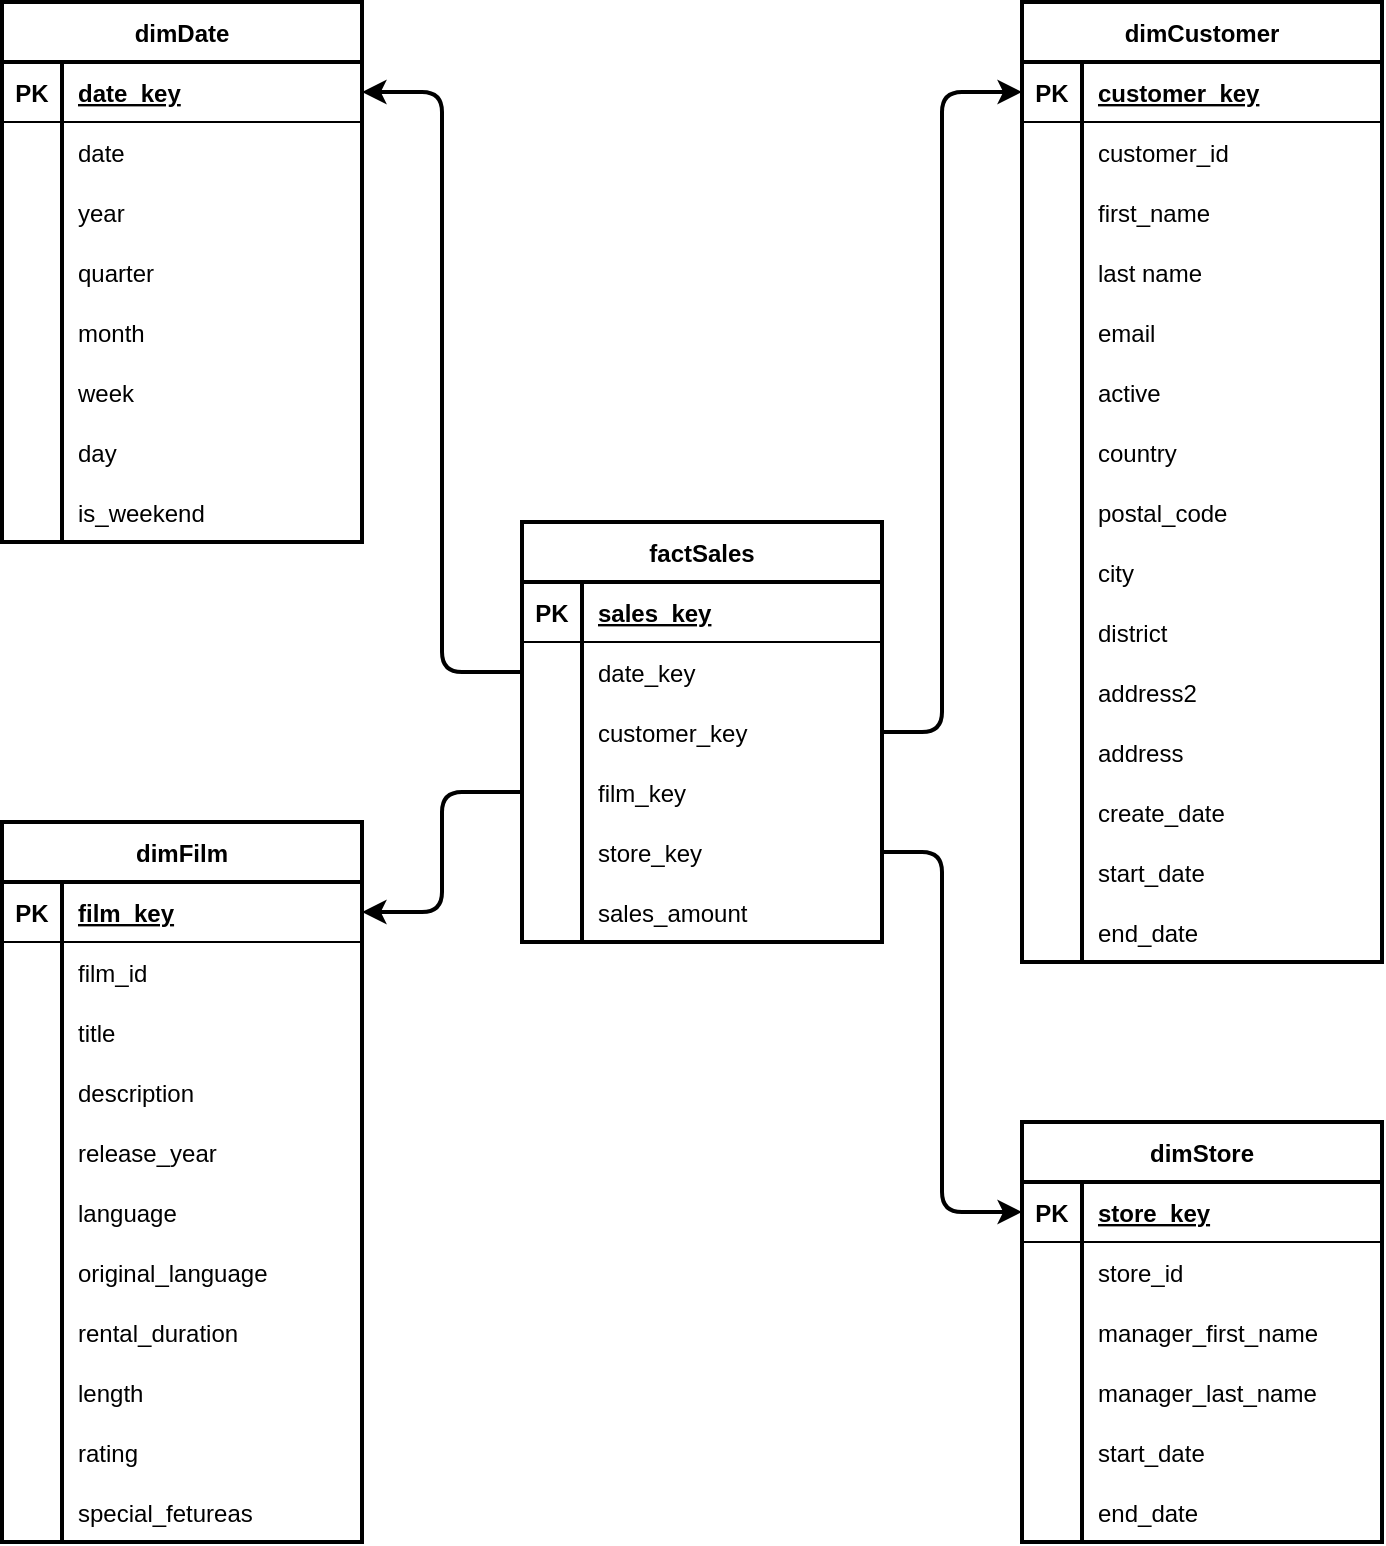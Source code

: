 <mxfile>
    <diagram id="0V1NrgF5l1To3zfd9vD9" name="Page-1">
        <mxGraphModel dx="742" dy="600" grid="1" gridSize="10" guides="1" tooltips="1" connect="1" arrows="1" fold="1" page="1" pageScale="1" pageWidth="827" pageHeight="1169" math="0" shadow="0">
            <root>
                <mxCell id="0"/>
                <mxCell id="1" parent="0"/>
                <mxCell id="PqU8qGO2BIMbhXpZBG1t-1" value="dimDate" style="shape=table;startSize=30;container=1;collapsible=1;childLayout=tableLayout;fixedRows=1;rowLines=0;fontStyle=1;align=center;resizeLast=1;strokeWidth=2;" parent="1" vertex="1">
                    <mxGeometry x="69" y="150" width="180" height="270" as="geometry"/>
                </mxCell>
                <mxCell id="PqU8qGO2BIMbhXpZBG1t-2" value="" style="shape=tableRow;horizontal=0;startSize=0;swimlaneHead=0;swimlaneBody=0;fillColor=none;collapsible=0;dropTarget=0;points=[[0,0.5],[1,0.5]];portConstraint=eastwest;top=0;left=0;right=0;bottom=1;" parent="PqU8qGO2BIMbhXpZBG1t-1" vertex="1">
                    <mxGeometry y="30" width="180" height="30" as="geometry"/>
                </mxCell>
                <mxCell id="PqU8qGO2BIMbhXpZBG1t-3" value="PK" style="shape=partialRectangle;connectable=0;fillColor=none;top=0;left=0;bottom=0;right=0;fontStyle=1;overflow=hidden;" parent="PqU8qGO2BIMbhXpZBG1t-2" vertex="1">
                    <mxGeometry width="30" height="30" as="geometry">
                        <mxRectangle width="30" height="30" as="alternateBounds"/>
                    </mxGeometry>
                </mxCell>
                <mxCell id="PqU8qGO2BIMbhXpZBG1t-4" value="date_key" style="shape=partialRectangle;connectable=0;fillColor=none;top=0;left=0;bottom=0;right=0;align=left;spacingLeft=6;fontStyle=5;overflow=hidden;" parent="PqU8qGO2BIMbhXpZBG1t-2" vertex="1">
                    <mxGeometry x="30" width="150" height="30" as="geometry">
                        <mxRectangle width="150" height="30" as="alternateBounds"/>
                    </mxGeometry>
                </mxCell>
                <mxCell id="PqU8qGO2BIMbhXpZBG1t-5" value="" style="shape=tableRow;horizontal=0;startSize=0;swimlaneHead=0;swimlaneBody=0;fillColor=none;collapsible=0;dropTarget=0;points=[[0,0.5],[1,0.5]];portConstraint=eastwest;top=0;left=0;right=0;bottom=0;" parent="PqU8qGO2BIMbhXpZBG1t-1" vertex="1">
                    <mxGeometry y="60" width="180" height="30" as="geometry"/>
                </mxCell>
                <mxCell id="PqU8qGO2BIMbhXpZBG1t-6" value="" style="shape=partialRectangle;connectable=0;fillColor=none;top=0;left=0;bottom=0;right=0;editable=1;overflow=hidden;" parent="PqU8qGO2BIMbhXpZBG1t-5" vertex="1">
                    <mxGeometry width="30" height="30" as="geometry">
                        <mxRectangle width="30" height="30" as="alternateBounds"/>
                    </mxGeometry>
                </mxCell>
                <mxCell id="PqU8qGO2BIMbhXpZBG1t-7" value="date" style="shape=partialRectangle;connectable=0;fillColor=none;top=0;left=0;bottom=0;right=0;align=left;spacingLeft=6;overflow=hidden;" parent="PqU8qGO2BIMbhXpZBG1t-5" vertex="1">
                    <mxGeometry x="30" width="150" height="30" as="geometry">
                        <mxRectangle width="150" height="30" as="alternateBounds"/>
                    </mxGeometry>
                </mxCell>
                <mxCell id="PqU8qGO2BIMbhXpZBG1t-8" value="" style="shape=tableRow;horizontal=0;startSize=0;swimlaneHead=0;swimlaneBody=0;fillColor=none;collapsible=0;dropTarget=0;points=[[0,0.5],[1,0.5]];portConstraint=eastwest;top=0;left=0;right=0;bottom=0;" parent="PqU8qGO2BIMbhXpZBG1t-1" vertex="1">
                    <mxGeometry y="90" width="180" height="30" as="geometry"/>
                </mxCell>
                <mxCell id="PqU8qGO2BIMbhXpZBG1t-9" value="" style="shape=partialRectangle;connectable=0;fillColor=none;top=0;left=0;bottom=0;right=0;editable=1;overflow=hidden;" parent="PqU8qGO2BIMbhXpZBG1t-8" vertex="1">
                    <mxGeometry width="30" height="30" as="geometry">
                        <mxRectangle width="30" height="30" as="alternateBounds"/>
                    </mxGeometry>
                </mxCell>
                <mxCell id="PqU8qGO2BIMbhXpZBG1t-10" value="year" style="shape=partialRectangle;connectable=0;fillColor=none;top=0;left=0;bottom=0;right=0;align=left;spacingLeft=6;overflow=hidden;" parent="PqU8qGO2BIMbhXpZBG1t-8" vertex="1">
                    <mxGeometry x="30" width="150" height="30" as="geometry">
                        <mxRectangle width="150" height="30" as="alternateBounds"/>
                    </mxGeometry>
                </mxCell>
                <mxCell id="PqU8qGO2BIMbhXpZBG1t-11" value="" style="shape=tableRow;horizontal=0;startSize=0;swimlaneHead=0;swimlaneBody=0;fillColor=none;collapsible=0;dropTarget=0;points=[[0,0.5],[1,0.5]];portConstraint=eastwest;top=0;left=0;right=0;bottom=0;" parent="PqU8qGO2BIMbhXpZBG1t-1" vertex="1">
                    <mxGeometry y="120" width="180" height="30" as="geometry"/>
                </mxCell>
                <mxCell id="PqU8qGO2BIMbhXpZBG1t-12" value="" style="shape=partialRectangle;connectable=0;fillColor=none;top=0;left=0;bottom=0;right=0;editable=1;overflow=hidden;" parent="PqU8qGO2BIMbhXpZBG1t-11" vertex="1">
                    <mxGeometry width="30" height="30" as="geometry">
                        <mxRectangle width="30" height="30" as="alternateBounds"/>
                    </mxGeometry>
                </mxCell>
                <mxCell id="PqU8qGO2BIMbhXpZBG1t-13" value="quarter" style="shape=partialRectangle;connectable=0;fillColor=none;top=0;left=0;bottom=0;right=0;align=left;spacingLeft=6;overflow=hidden;" parent="PqU8qGO2BIMbhXpZBG1t-11" vertex="1">
                    <mxGeometry x="30" width="150" height="30" as="geometry">
                        <mxRectangle width="150" height="30" as="alternateBounds"/>
                    </mxGeometry>
                </mxCell>
                <mxCell id="PqU8qGO2BIMbhXpZBG1t-80" value="" style="shape=tableRow;horizontal=0;startSize=0;swimlaneHead=0;swimlaneBody=0;fillColor=none;collapsible=0;dropTarget=0;points=[[0,0.5],[1,0.5]];portConstraint=eastwest;top=0;left=0;right=0;bottom=0;fillStyle=auto;" parent="PqU8qGO2BIMbhXpZBG1t-1" vertex="1">
                    <mxGeometry y="150" width="180" height="30" as="geometry"/>
                </mxCell>
                <mxCell id="PqU8qGO2BIMbhXpZBG1t-81" value="" style="shape=partialRectangle;connectable=0;fillColor=none;top=0;left=0;bottom=0;right=0;editable=1;overflow=hidden;fillStyle=auto;" parent="PqU8qGO2BIMbhXpZBG1t-80" vertex="1">
                    <mxGeometry width="30" height="30" as="geometry">
                        <mxRectangle width="30" height="30" as="alternateBounds"/>
                    </mxGeometry>
                </mxCell>
                <mxCell id="PqU8qGO2BIMbhXpZBG1t-82" value="month" style="shape=partialRectangle;connectable=0;fillColor=none;top=0;left=0;bottom=0;right=0;align=left;spacingLeft=6;overflow=hidden;fillStyle=auto;" parent="PqU8qGO2BIMbhXpZBG1t-80" vertex="1">
                    <mxGeometry x="30" width="150" height="30" as="geometry">
                        <mxRectangle width="150" height="30" as="alternateBounds"/>
                    </mxGeometry>
                </mxCell>
                <mxCell id="PqU8qGO2BIMbhXpZBG1t-83" value="" style="shape=tableRow;horizontal=0;startSize=0;swimlaneHead=0;swimlaneBody=0;fillColor=none;collapsible=0;dropTarget=0;points=[[0,0.5],[1,0.5]];portConstraint=eastwest;top=0;left=0;right=0;bottom=0;fillStyle=auto;" parent="PqU8qGO2BIMbhXpZBG1t-1" vertex="1">
                    <mxGeometry y="180" width="180" height="30" as="geometry"/>
                </mxCell>
                <mxCell id="PqU8qGO2BIMbhXpZBG1t-84" value="" style="shape=partialRectangle;connectable=0;fillColor=none;top=0;left=0;bottom=0;right=0;editable=1;overflow=hidden;fillStyle=auto;" parent="PqU8qGO2BIMbhXpZBG1t-83" vertex="1">
                    <mxGeometry width="30" height="30" as="geometry">
                        <mxRectangle width="30" height="30" as="alternateBounds"/>
                    </mxGeometry>
                </mxCell>
                <mxCell id="PqU8qGO2BIMbhXpZBG1t-85" value="week" style="shape=partialRectangle;connectable=0;fillColor=none;top=0;left=0;bottom=0;right=0;align=left;spacingLeft=6;overflow=hidden;fillStyle=auto;" parent="PqU8qGO2BIMbhXpZBG1t-83" vertex="1">
                    <mxGeometry x="30" width="150" height="30" as="geometry">
                        <mxRectangle width="150" height="30" as="alternateBounds"/>
                    </mxGeometry>
                </mxCell>
                <mxCell id="PqU8qGO2BIMbhXpZBG1t-86" value="" style="shape=tableRow;horizontal=0;startSize=0;swimlaneHead=0;swimlaneBody=0;fillColor=none;collapsible=0;dropTarget=0;points=[[0,0.5],[1,0.5]];portConstraint=eastwest;top=0;left=0;right=0;bottom=0;fillStyle=auto;" parent="PqU8qGO2BIMbhXpZBG1t-1" vertex="1">
                    <mxGeometry y="210" width="180" height="30" as="geometry"/>
                </mxCell>
                <mxCell id="PqU8qGO2BIMbhXpZBG1t-87" value="" style="shape=partialRectangle;connectable=0;fillColor=none;top=0;left=0;bottom=0;right=0;editable=1;overflow=hidden;fillStyle=auto;" parent="PqU8qGO2BIMbhXpZBG1t-86" vertex="1">
                    <mxGeometry width="30" height="30" as="geometry">
                        <mxRectangle width="30" height="30" as="alternateBounds"/>
                    </mxGeometry>
                </mxCell>
                <mxCell id="PqU8qGO2BIMbhXpZBG1t-88" value="day" style="shape=partialRectangle;connectable=0;fillColor=none;top=0;left=0;bottom=0;right=0;align=left;spacingLeft=6;overflow=hidden;fillStyle=auto;" parent="PqU8qGO2BIMbhXpZBG1t-86" vertex="1">
                    <mxGeometry x="30" width="150" height="30" as="geometry">
                        <mxRectangle width="150" height="30" as="alternateBounds"/>
                    </mxGeometry>
                </mxCell>
                <mxCell id="PqU8qGO2BIMbhXpZBG1t-77" value="" style="shape=tableRow;horizontal=0;startSize=0;swimlaneHead=0;swimlaneBody=0;fillColor=none;collapsible=0;dropTarget=0;points=[[0,0.5],[1,0.5]];portConstraint=eastwest;top=0;left=0;right=0;bottom=0;fillStyle=auto;" parent="PqU8qGO2BIMbhXpZBG1t-1" vertex="1">
                    <mxGeometry y="240" width="180" height="30" as="geometry"/>
                </mxCell>
                <mxCell id="PqU8qGO2BIMbhXpZBG1t-78" value="" style="shape=partialRectangle;connectable=0;fillColor=none;top=0;left=0;bottom=0;right=0;editable=1;overflow=hidden;fillStyle=auto;" parent="PqU8qGO2BIMbhXpZBG1t-77" vertex="1">
                    <mxGeometry width="30" height="30" as="geometry">
                        <mxRectangle width="30" height="30" as="alternateBounds"/>
                    </mxGeometry>
                </mxCell>
                <mxCell id="PqU8qGO2BIMbhXpZBG1t-79" value="is_weekend" style="shape=partialRectangle;connectable=0;fillColor=none;top=0;left=0;bottom=0;right=0;align=left;spacingLeft=6;overflow=hidden;fillStyle=auto;" parent="PqU8qGO2BIMbhXpZBG1t-77" vertex="1">
                    <mxGeometry x="30" width="150" height="30" as="geometry">
                        <mxRectangle width="150" height="30" as="alternateBounds"/>
                    </mxGeometry>
                </mxCell>
                <mxCell id="PqU8qGO2BIMbhXpZBG1t-14" value="dimCustomer" style="shape=table;startSize=30;container=1;collapsible=1;childLayout=tableLayout;fixedRows=1;rowLines=0;fontStyle=1;align=center;resizeLast=1;strokeWidth=2;" parent="1" vertex="1">
                    <mxGeometry x="579" y="150" width="180" height="480" as="geometry"/>
                </mxCell>
                <mxCell id="PqU8qGO2BIMbhXpZBG1t-15" value="" style="shape=tableRow;horizontal=0;startSize=0;swimlaneHead=0;swimlaneBody=0;fillColor=none;collapsible=0;dropTarget=0;points=[[0,0.5],[1,0.5]];portConstraint=eastwest;top=0;left=0;right=0;bottom=1;" parent="PqU8qGO2BIMbhXpZBG1t-14" vertex="1">
                    <mxGeometry y="30" width="180" height="30" as="geometry"/>
                </mxCell>
                <mxCell id="PqU8qGO2BIMbhXpZBG1t-16" value="PK" style="shape=partialRectangle;connectable=0;fillColor=none;top=0;left=0;bottom=0;right=0;fontStyle=1;overflow=hidden;" parent="PqU8qGO2BIMbhXpZBG1t-15" vertex="1">
                    <mxGeometry width="30" height="30" as="geometry">
                        <mxRectangle width="30" height="30" as="alternateBounds"/>
                    </mxGeometry>
                </mxCell>
                <mxCell id="PqU8qGO2BIMbhXpZBG1t-17" value="customer_key" style="shape=partialRectangle;connectable=0;fillColor=none;top=0;left=0;bottom=0;right=0;align=left;spacingLeft=6;fontStyle=5;overflow=hidden;" parent="PqU8qGO2BIMbhXpZBG1t-15" vertex="1">
                    <mxGeometry x="30" width="150" height="30" as="geometry">
                        <mxRectangle width="150" height="30" as="alternateBounds"/>
                    </mxGeometry>
                </mxCell>
                <mxCell id="PqU8qGO2BIMbhXpZBG1t-18" value="" style="shape=tableRow;horizontal=0;startSize=0;swimlaneHead=0;swimlaneBody=0;fillColor=none;collapsible=0;dropTarget=0;points=[[0,0.5],[1,0.5]];portConstraint=eastwest;top=0;left=0;right=0;bottom=0;" parent="PqU8qGO2BIMbhXpZBG1t-14" vertex="1">
                    <mxGeometry y="60" width="180" height="30" as="geometry"/>
                </mxCell>
                <mxCell id="PqU8qGO2BIMbhXpZBG1t-19" value="" style="shape=partialRectangle;connectable=0;fillColor=none;top=0;left=0;bottom=0;right=0;editable=1;overflow=hidden;" parent="PqU8qGO2BIMbhXpZBG1t-18" vertex="1">
                    <mxGeometry width="30" height="30" as="geometry">
                        <mxRectangle width="30" height="30" as="alternateBounds"/>
                    </mxGeometry>
                </mxCell>
                <mxCell id="PqU8qGO2BIMbhXpZBG1t-20" value="customer_id" style="shape=partialRectangle;connectable=0;fillColor=none;top=0;left=0;bottom=0;right=0;align=left;spacingLeft=6;overflow=hidden;" parent="PqU8qGO2BIMbhXpZBG1t-18" vertex="1">
                    <mxGeometry x="30" width="150" height="30" as="geometry">
                        <mxRectangle width="150" height="30" as="alternateBounds"/>
                    </mxGeometry>
                </mxCell>
                <mxCell id="PqU8qGO2BIMbhXpZBG1t-21" value="" style="shape=tableRow;horizontal=0;startSize=0;swimlaneHead=0;swimlaneBody=0;fillColor=none;collapsible=0;dropTarget=0;points=[[0,0.5],[1,0.5]];portConstraint=eastwest;top=0;left=0;right=0;bottom=0;" parent="PqU8qGO2BIMbhXpZBG1t-14" vertex="1">
                    <mxGeometry y="90" width="180" height="30" as="geometry"/>
                </mxCell>
                <mxCell id="PqU8qGO2BIMbhXpZBG1t-22" value="" style="shape=partialRectangle;connectable=0;fillColor=none;top=0;left=0;bottom=0;right=0;editable=1;overflow=hidden;" parent="PqU8qGO2BIMbhXpZBG1t-21" vertex="1">
                    <mxGeometry width="30" height="30" as="geometry">
                        <mxRectangle width="30" height="30" as="alternateBounds"/>
                    </mxGeometry>
                </mxCell>
                <mxCell id="PqU8qGO2BIMbhXpZBG1t-23" value="first_name" style="shape=partialRectangle;connectable=0;fillColor=none;top=0;left=0;bottom=0;right=0;align=left;spacingLeft=6;overflow=hidden;" parent="PqU8qGO2BIMbhXpZBG1t-21" vertex="1">
                    <mxGeometry x="30" width="150" height="30" as="geometry">
                        <mxRectangle width="150" height="30" as="alternateBounds"/>
                    </mxGeometry>
                </mxCell>
                <mxCell id="PqU8qGO2BIMbhXpZBG1t-24" value="" style="shape=tableRow;horizontal=0;startSize=0;swimlaneHead=0;swimlaneBody=0;fillColor=none;collapsible=0;dropTarget=0;points=[[0,0.5],[1,0.5]];portConstraint=eastwest;top=0;left=0;right=0;bottom=0;" parent="PqU8qGO2BIMbhXpZBG1t-14" vertex="1">
                    <mxGeometry y="120" width="180" height="30" as="geometry"/>
                </mxCell>
                <mxCell id="PqU8qGO2BIMbhXpZBG1t-25" value="" style="shape=partialRectangle;connectable=0;fillColor=none;top=0;left=0;bottom=0;right=0;editable=1;overflow=hidden;" parent="PqU8qGO2BIMbhXpZBG1t-24" vertex="1">
                    <mxGeometry width="30" height="30" as="geometry">
                        <mxRectangle width="30" height="30" as="alternateBounds"/>
                    </mxGeometry>
                </mxCell>
                <mxCell id="PqU8qGO2BIMbhXpZBG1t-26" value="last name" style="shape=partialRectangle;connectable=0;fillColor=none;top=0;left=0;bottom=0;right=0;align=left;spacingLeft=6;overflow=hidden;" parent="PqU8qGO2BIMbhXpZBG1t-24" vertex="1">
                    <mxGeometry x="30" width="150" height="30" as="geometry">
                        <mxRectangle width="150" height="30" as="alternateBounds"/>
                    </mxGeometry>
                </mxCell>
                <mxCell id="PqU8qGO2BIMbhXpZBG1t-145" value="" style="shape=tableRow;horizontal=0;startSize=0;swimlaneHead=0;swimlaneBody=0;fillColor=none;collapsible=0;dropTarget=0;points=[[0,0.5],[1,0.5]];portConstraint=eastwest;top=0;left=0;right=0;bottom=0;fillStyle=auto;" parent="PqU8qGO2BIMbhXpZBG1t-14" vertex="1">
                    <mxGeometry y="150" width="180" height="30" as="geometry"/>
                </mxCell>
                <mxCell id="PqU8qGO2BIMbhXpZBG1t-146" value="" style="shape=partialRectangle;connectable=0;fillColor=none;top=0;left=0;bottom=0;right=0;editable=1;overflow=hidden;fillStyle=auto;" parent="PqU8qGO2BIMbhXpZBG1t-145" vertex="1">
                    <mxGeometry width="30" height="30" as="geometry">
                        <mxRectangle width="30" height="30" as="alternateBounds"/>
                    </mxGeometry>
                </mxCell>
                <mxCell id="PqU8qGO2BIMbhXpZBG1t-147" value="email" style="shape=partialRectangle;connectable=0;fillColor=none;top=0;left=0;bottom=0;right=0;align=left;spacingLeft=6;overflow=hidden;fillStyle=auto;" parent="PqU8qGO2BIMbhXpZBG1t-145" vertex="1">
                    <mxGeometry x="30" width="150" height="30" as="geometry">
                        <mxRectangle width="150" height="30" as="alternateBounds"/>
                    </mxGeometry>
                </mxCell>
                <mxCell id="PqU8qGO2BIMbhXpZBG1t-172" value="" style="shape=tableRow;horizontal=0;startSize=0;swimlaneHead=0;swimlaneBody=0;fillColor=none;collapsible=0;dropTarget=0;points=[[0,0.5],[1,0.5]];portConstraint=eastwest;top=0;left=0;right=0;bottom=0;fillStyle=auto;strokeWidth=2;" parent="PqU8qGO2BIMbhXpZBG1t-14" vertex="1">
                    <mxGeometry y="180" width="180" height="30" as="geometry"/>
                </mxCell>
                <mxCell id="PqU8qGO2BIMbhXpZBG1t-173" value="" style="shape=partialRectangle;connectable=0;fillColor=none;top=0;left=0;bottom=0;right=0;editable=1;overflow=hidden;fillStyle=auto;strokeWidth=2;" parent="PqU8qGO2BIMbhXpZBG1t-172" vertex="1">
                    <mxGeometry width="30" height="30" as="geometry">
                        <mxRectangle width="30" height="30" as="alternateBounds"/>
                    </mxGeometry>
                </mxCell>
                <mxCell id="PqU8qGO2BIMbhXpZBG1t-174" value="active" style="shape=partialRectangle;connectable=0;fillColor=none;top=0;left=0;bottom=0;right=0;align=left;spacingLeft=6;overflow=hidden;fillStyle=auto;strokeWidth=2;" parent="PqU8qGO2BIMbhXpZBG1t-172" vertex="1">
                    <mxGeometry x="30" width="150" height="30" as="geometry">
                        <mxRectangle width="150" height="30" as="alternateBounds"/>
                    </mxGeometry>
                </mxCell>
                <mxCell id="PqU8qGO2BIMbhXpZBG1t-127" value="" style="shape=tableRow;horizontal=0;startSize=0;swimlaneHead=0;swimlaneBody=0;fillColor=none;collapsible=0;dropTarget=0;points=[[0,0.5],[1,0.5]];portConstraint=eastwest;top=0;left=0;right=0;bottom=0;fillStyle=auto;" parent="PqU8qGO2BIMbhXpZBG1t-14" vertex="1">
                    <mxGeometry y="210" width="180" height="30" as="geometry"/>
                </mxCell>
                <mxCell id="PqU8qGO2BIMbhXpZBG1t-128" value="" style="shape=partialRectangle;connectable=0;fillColor=none;top=0;left=0;bottom=0;right=0;editable=1;overflow=hidden;fillStyle=auto;" parent="PqU8qGO2BIMbhXpZBG1t-127" vertex="1">
                    <mxGeometry width="30" height="30" as="geometry">
                        <mxRectangle width="30" height="30" as="alternateBounds"/>
                    </mxGeometry>
                </mxCell>
                <mxCell id="PqU8qGO2BIMbhXpZBG1t-129" value="country" style="shape=partialRectangle;connectable=0;fillColor=none;top=0;left=0;bottom=0;right=0;align=left;spacingLeft=6;overflow=hidden;fillStyle=auto;" parent="PqU8qGO2BIMbhXpZBG1t-127" vertex="1">
                    <mxGeometry x="30" width="150" height="30" as="geometry">
                        <mxRectangle width="150" height="30" as="alternateBounds"/>
                    </mxGeometry>
                </mxCell>
                <mxCell id="PqU8qGO2BIMbhXpZBG1t-124" value="" style="shape=tableRow;horizontal=0;startSize=0;swimlaneHead=0;swimlaneBody=0;fillColor=none;collapsible=0;dropTarget=0;points=[[0,0.5],[1,0.5]];portConstraint=eastwest;top=0;left=0;right=0;bottom=0;fillStyle=auto;" parent="PqU8qGO2BIMbhXpZBG1t-14" vertex="1">
                    <mxGeometry y="240" width="180" height="30" as="geometry"/>
                </mxCell>
                <mxCell id="PqU8qGO2BIMbhXpZBG1t-125" value="" style="shape=partialRectangle;connectable=0;fillColor=none;top=0;left=0;bottom=0;right=0;editable=1;overflow=hidden;fillStyle=auto;" parent="PqU8qGO2BIMbhXpZBG1t-124" vertex="1">
                    <mxGeometry width="30" height="30" as="geometry">
                        <mxRectangle width="30" height="30" as="alternateBounds"/>
                    </mxGeometry>
                </mxCell>
                <mxCell id="PqU8qGO2BIMbhXpZBG1t-126" value="postal_code" style="shape=partialRectangle;connectable=0;fillColor=none;top=0;left=0;bottom=0;right=0;align=left;spacingLeft=6;overflow=hidden;fillStyle=auto;" parent="PqU8qGO2BIMbhXpZBG1t-124" vertex="1">
                    <mxGeometry x="30" width="150" height="30" as="geometry">
                        <mxRectangle width="150" height="30" as="alternateBounds"/>
                    </mxGeometry>
                </mxCell>
                <mxCell id="PqU8qGO2BIMbhXpZBG1t-118" value="" style="shape=tableRow;horizontal=0;startSize=0;swimlaneHead=0;swimlaneBody=0;fillColor=none;collapsible=0;dropTarget=0;points=[[0,0.5],[1,0.5]];portConstraint=eastwest;top=0;left=0;right=0;bottom=0;fillStyle=auto;" parent="PqU8qGO2BIMbhXpZBG1t-14" vertex="1">
                    <mxGeometry y="270" width="180" height="30" as="geometry"/>
                </mxCell>
                <mxCell id="PqU8qGO2BIMbhXpZBG1t-119" value="" style="shape=partialRectangle;connectable=0;fillColor=none;top=0;left=0;bottom=0;right=0;editable=1;overflow=hidden;fillStyle=auto;" parent="PqU8qGO2BIMbhXpZBG1t-118" vertex="1">
                    <mxGeometry width="30" height="30" as="geometry">
                        <mxRectangle width="30" height="30" as="alternateBounds"/>
                    </mxGeometry>
                </mxCell>
                <mxCell id="PqU8qGO2BIMbhXpZBG1t-120" value="city" style="shape=partialRectangle;connectable=0;fillColor=none;top=0;left=0;bottom=0;right=0;align=left;spacingLeft=6;overflow=hidden;fillStyle=auto;" parent="PqU8qGO2BIMbhXpZBG1t-118" vertex="1">
                    <mxGeometry x="30" width="150" height="30" as="geometry">
                        <mxRectangle width="150" height="30" as="alternateBounds"/>
                    </mxGeometry>
                </mxCell>
                <mxCell id="PqU8qGO2BIMbhXpZBG1t-115" value="" style="shape=tableRow;horizontal=0;startSize=0;swimlaneHead=0;swimlaneBody=0;fillColor=none;collapsible=0;dropTarget=0;points=[[0,0.5],[1,0.5]];portConstraint=eastwest;top=0;left=0;right=0;bottom=0;fillStyle=auto;" parent="PqU8qGO2BIMbhXpZBG1t-14" vertex="1">
                    <mxGeometry y="300" width="180" height="30" as="geometry"/>
                </mxCell>
                <mxCell id="PqU8qGO2BIMbhXpZBG1t-116" value="" style="shape=partialRectangle;connectable=0;fillColor=none;top=0;left=0;bottom=0;right=0;editable=1;overflow=hidden;fillStyle=auto;" parent="PqU8qGO2BIMbhXpZBG1t-115" vertex="1">
                    <mxGeometry width="30" height="30" as="geometry">
                        <mxRectangle width="30" height="30" as="alternateBounds"/>
                    </mxGeometry>
                </mxCell>
                <mxCell id="PqU8qGO2BIMbhXpZBG1t-117" value="district" style="shape=partialRectangle;connectable=0;fillColor=none;top=0;left=0;bottom=0;right=0;align=left;spacingLeft=6;overflow=hidden;fillStyle=auto;" parent="PqU8qGO2BIMbhXpZBG1t-115" vertex="1">
                    <mxGeometry x="30" width="150" height="30" as="geometry">
                        <mxRectangle width="150" height="30" as="alternateBounds"/>
                    </mxGeometry>
                </mxCell>
                <mxCell id="PqU8qGO2BIMbhXpZBG1t-50" value="" style="shape=tableRow;horizontal=0;startSize=0;swimlaneHead=0;swimlaneBody=0;fillColor=none;collapsible=0;dropTarget=0;points=[[0,0.5],[1,0.5]];portConstraint=eastwest;top=0;left=0;right=0;bottom=0;" parent="PqU8qGO2BIMbhXpZBG1t-14" vertex="1">
                    <mxGeometry y="330" width="180" height="30" as="geometry"/>
                </mxCell>
                <mxCell id="PqU8qGO2BIMbhXpZBG1t-51" value="" style="shape=partialRectangle;connectable=0;fillColor=none;top=0;left=0;bottom=0;right=0;editable=1;overflow=hidden;" parent="PqU8qGO2BIMbhXpZBG1t-50" vertex="1">
                    <mxGeometry width="30" height="30" as="geometry">
                        <mxRectangle width="30" height="30" as="alternateBounds"/>
                    </mxGeometry>
                </mxCell>
                <mxCell id="PqU8qGO2BIMbhXpZBG1t-52" value="address2" style="shape=partialRectangle;connectable=0;fillColor=none;top=0;left=0;bottom=0;right=0;align=left;spacingLeft=6;overflow=hidden;" parent="PqU8qGO2BIMbhXpZBG1t-50" vertex="1">
                    <mxGeometry x="30" width="150" height="30" as="geometry">
                        <mxRectangle width="150" height="30" as="alternateBounds"/>
                    </mxGeometry>
                </mxCell>
                <mxCell id="PqU8qGO2BIMbhXpZBG1t-47" value="" style="shape=tableRow;horizontal=0;startSize=0;swimlaneHead=0;swimlaneBody=0;fillColor=none;collapsible=0;dropTarget=0;points=[[0,0.5],[1,0.5]];portConstraint=eastwest;top=0;left=0;right=0;bottom=0;" parent="PqU8qGO2BIMbhXpZBG1t-14" vertex="1">
                    <mxGeometry y="360" width="180" height="30" as="geometry"/>
                </mxCell>
                <mxCell id="PqU8qGO2BIMbhXpZBG1t-48" value="" style="shape=partialRectangle;connectable=0;fillColor=none;top=0;left=0;bottom=0;right=0;editable=1;overflow=hidden;" parent="PqU8qGO2BIMbhXpZBG1t-47" vertex="1">
                    <mxGeometry width="30" height="30" as="geometry">
                        <mxRectangle width="30" height="30" as="alternateBounds"/>
                    </mxGeometry>
                </mxCell>
                <mxCell id="PqU8qGO2BIMbhXpZBG1t-49" value="address" style="shape=partialRectangle;connectable=0;fillColor=none;top=0;left=0;bottom=0;right=0;align=left;spacingLeft=6;overflow=hidden;" parent="PqU8qGO2BIMbhXpZBG1t-47" vertex="1">
                    <mxGeometry x="30" width="150" height="30" as="geometry">
                        <mxRectangle width="150" height="30" as="alternateBounds"/>
                    </mxGeometry>
                </mxCell>
                <mxCell id="PqU8qGO2BIMbhXpZBG1t-154" value="" style="shape=tableRow;horizontal=0;startSize=0;swimlaneHead=0;swimlaneBody=0;fillColor=none;collapsible=0;dropTarget=0;points=[[0,0.5],[1,0.5]];portConstraint=eastwest;top=0;left=0;right=0;bottom=0;fillStyle=auto;" parent="PqU8qGO2BIMbhXpZBG1t-14" vertex="1">
                    <mxGeometry y="390" width="180" height="30" as="geometry"/>
                </mxCell>
                <mxCell id="PqU8qGO2BIMbhXpZBG1t-155" value="" style="shape=partialRectangle;connectable=0;fillColor=none;top=0;left=0;bottom=0;right=0;editable=1;overflow=hidden;fillStyle=auto;" parent="PqU8qGO2BIMbhXpZBG1t-154" vertex="1">
                    <mxGeometry width="30" height="30" as="geometry">
                        <mxRectangle width="30" height="30" as="alternateBounds"/>
                    </mxGeometry>
                </mxCell>
                <mxCell id="PqU8qGO2BIMbhXpZBG1t-156" value="create_date" style="shape=partialRectangle;connectable=0;fillColor=none;top=0;left=0;bottom=0;right=0;align=left;spacingLeft=6;overflow=hidden;fillStyle=auto;" parent="PqU8qGO2BIMbhXpZBG1t-154" vertex="1">
                    <mxGeometry x="30" width="150" height="30" as="geometry">
                        <mxRectangle width="150" height="30" as="alternateBounds"/>
                    </mxGeometry>
                </mxCell>
                <mxCell id="PqU8qGO2BIMbhXpZBG1t-157" value="" style="shape=tableRow;horizontal=0;startSize=0;swimlaneHead=0;swimlaneBody=0;fillColor=none;collapsible=0;dropTarget=0;points=[[0,0.5],[1,0.5]];portConstraint=eastwest;top=0;left=0;right=0;bottom=0;fillStyle=auto;" parent="PqU8qGO2BIMbhXpZBG1t-14" vertex="1">
                    <mxGeometry y="420" width="180" height="30" as="geometry"/>
                </mxCell>
                <mxCell id="PqU8qGO2BIMbhXpZBG1t-158" value="" style="shape=partialRectangle;connectable=0;fillColor=none;top=0;left=0;bottom=0;right=0;editable=1;overflow=hidden;fillStyle=auto;" parent="PqU8qGO2BIMbhXpZBG1t-157" vertex="1">
                    <mxGeometry width="30" height="30" as="geometry">
                        <mxRectangle width="30" height="30" as="alternateBounds"/>
                    </mxGeometry>
                </mxCell>
                <mxCell id="PqU8qGO2BIMbhXpZBG1t-159" value="start_date" style="shape=partialRectangle;connectable=0;fillColor=none;top=0;left=0;bottom=0;right=0;align=left;spacingLeft=6;overflow=hidden;fillStyle=auto;" parent="PqU8qGO2BIMbhXpZBG1t-157" vertex="1">
                    <mxGeometry x="30" width="150" height="30" as="geometry">
                        <mxRectangle width="150" height="30" as="alternateBounds"/>
                    </mxGeometry>
                </mxCell>
                <mxCell id="PqU8qGO2BIMbhXpZBG1t-163" value="" style="shape=tableRow;horizontal=0;startSize=0;swimlaneHead=0;swimlaneBody=0;fillColor=none;collapsible=0;dropTarget=0;points=[[0,0.5],[1,0.5]];portConstraint=eastwest;top=0;left=0;right=0;bottom=0;fillStyle=auto;" parent="PqU8qGO2BIMbhXpZBG1t-14" vertex="1">
                    <mxGeometry y="450" width="180" height="30" as="geometry"/>
                </mxCell>
                <mxCell id="PqU8qGO2BIMbhXpZBG1t-164" value="" style="shape=partialRectangle;connectable=0;fillColor=none;top=0;left=0;bottom=0;right=0;editable=1;overflow=hidden;fillStyle=auto;" parent="PqU8qGO2BIMbhXpZBG1t-163" vertex="1">
                    <mxGeometry width="30" height="30" as="geometry">
                        <mxRectangle width="30" height="30" as="alternateBounds"/>
                    </mxGeometry>
                </mxCell>
                <mxCell id="PqU8qGO2BIMbhXpZBG1t-165" value="end_date" style="shape=partialRectangle;connectable=0;fillColor=none;top=0;left=0;bottom=0;right=0;align=left;spacingLeft=6;overflow=hidden;fillStyle=auto;" parent="PqU8qGO2BIMbhXpZBG1t-163" vertex="1">
                    <mxGeometry x="30" width="150" height="30" as="geometry">
                        <mxRectangle width="150" height="30" as="alternateBounds"/>
                    </mxGeometry>
                </mxCell>
                <mxCell id="PqU8qGO2BIMbhXpZBG1t-27" value="dimFilm" style="shape=table;startSize=30;container=1;collapsible=1;childLayout=tableLayout;fixedRows=1;rowLines=0;fontStyle=1;align=center;resizeLast=1;strokeWidth=2;" parent="1" vertex="1">
                    <mxGeometry x="69" y="560" width="180" height="360" as="geometry"/>
                </mxCell>
                <mxCell id="PqU8qGO2BIMbhXpZBG1t-28" value="" style="shape=tableRow;horizontal=0;startSize=0;swimlaneHead=0;swimlaneBody=0;fillColor=none;collapsible=0;dropTarget=0;points=[[0,0.5],[1,0.5]];portConstraint=eastwest;top=0;left=0;right=0;bottom=1;" parent="PqU8qGO2BIMbhXpZBG1t-27" vertex="1">
                    <mxGeometry y="30" width="180" height="30" as="geometry"/>
                </mxCell>
                <mxCell id="PqU8qGO2BIMbhXpZBG1t-29" value="PK" style="shape=partialRectangle;connectable=0;fillColor=none;top=0;left=0;bottom=0;right=0;fontStyle=1;overflow=hidden;" parent="PqU8qGO2BIMbhXpZBG1t-28" vertex="1">
                    <mxGeometry width="30" height="30" as="geometry">
                        <mxRectangle width="30" height="30" as="alternateBounds"/>
                    </mxGeometry>
                </mxCell>
                <mxCell id="PqU8qGO2BIMbhXpZBG1t-30" value="film_key" style="shape=partialRectangle;connectable=0;fillColor=none;top=0;left=0;bottom=0;right=0;align=left;spacingLeft=6;fontStyle=5;overflow=hidden;" parent="PqU8qGO2BIMbhXpZBG1t-28" vertex="1">
                    <mxGeometry x="30" width="150" height="30" as="geometry">
                        <mxRectangle width="150" height="30" as="alternateBounds"/>
                    </mxGeometry>
                </mxCell>
                <mxCell id="PqU8qGO2BIMbhXpZBG1t-31" value="" style="shape=tableRow;horizontal=0;startSize=0;swimlaneHead=0;swimlaneBody=0;fillColor=none;collapsible=0;dropTarget=0;points=[[0,0.5],[1,0.5]];portConstraint=eastwest;top=0;left=0;right=0;bottom=0;" parent="PqU8qGO2BIMbhXpZBG1t-27" vertex="1">
                    <mxGeometry y="60" width="180" height="30" as="geometry"/>
                </mxCell>
                <mxCell id="PqU8qGO2BIMbhXpZBG1t-32" value="" style="shape=partialRectangle;connectable=0;fillColor=none;top=0;left=0;bottom=0;right=0;editable=1;overflow=hidden;" parent="PqU8qGO2BIMbhXpZBG1t-31" vertex="1">
                    <mxGeometry width="30" height="30" as="geometry">
                        <mxRectangle width="30" height="30" as="alternateBounds"/>
                    </mxGeometry>
                </mxCell>
                <mxCell id="PqU8qGO2BIMbhXpZBG1t-33" value="film_id" style="shape=partialRectangle;connectable=0;fillColor=none;top=0;left=0;bottom=0;right=0;align=left;spacingLeft=6;overflow=hidden;" parent="PqU8qGO2BIMbhXpZBG1t-31" vertex="1">
                    <mxGeometry x="30" width="150" height="30" as="geometry">
                        <mxRectangle width="150" height="30" as="alternateBounds"/>
                    </mxGeometry>
                </mxCell>
                <mxCell id="PqU8qGO2BIMbhXpZBG1t-34" value="" style="shape=tableRow;horizontal=0;startSize=0;swimlaneHead=0;swimlaneBody=0;fillColor=none;collapsible=0;dropTarget=0;points=[[0,0.5],[1,0.5]];portConstraint=eastwest;top=0;left=0;right=0;bottom=0;" parent="PqU8qGO2BIMbhXpZBG1t-27" vertex="1">
                    <mxGeometry y="90" width="180" height="30" as="geometry"/>
                </mxCell>
                <mxCell id="PqU8qGO2BIMbhXpZBG1t-35" value="" style="shape=partialRectangle;connectable=0;fillColor=none;top=0;left=0;bottom=0;right=0;editable=1;overflow=hidden;" parent="PqU8qGO2BIMbhXpZBG1t-34" vertex="1">
                    <mxGeometry width="30" height="30" as="geometry">
                        <mxRectangle width="30" height="30" as="alternateBounds"/>
                    </mxGeometry>
                </mxCell>
                <mxCell id="PqU8qGO2BIMbhXpZBG1t-36" value="title" style="shape=partialRectangle;connectable=0;fillColor=none;top=0;left=0;bottom=0;right=0;align=left;spacingLeft=6;overflow=hidden;" parent="PqU8qGO2BIMbhXpZBG1t-34" vertex="1">
                    <mxGeometry x="30" width="150" height="30" as="geometry">
                        <mxRectangle width="150" height="30" as="alternateBounds"/>
                    </mxGeometry>
                </mxCell>
                <mxCell id="PqU8qGO2BIMbhXpZBG1t-37" value="" style="shape=tableRow;horizontal=0;startSize=0;swimlaneHead=0;swimlaneBody=0;fillColor=none;collapsible=0;dropTarget=0;points=[[0,0.5],[1,0.5]];portConstraint=eastwest;top=0;left=0;right=0;bottom=0;" parent="PqU8qGO2BIMbhXpZBG1t-27" vertex="1">
                    <mxGeometry y="120" width="180" height="30" as="geometry"/>
                </mxCell>
                <mxCell id="PqU8qGO2BIMbhXpZBG1t-38" value="" style="shape=partialRectangle;connectable=0;fillColor=none;top=0;left=0;bottom=0;right=0;editable=1;overflow=hidden;" parent="PqU8qGO2BIMbhXpZBG1t-37" vertex="1">
                    <mxGeometry width="30" height="30" as="geometry">
                        <mxRectangle width="30" height="30" as="alternateBounds"/>
                    </mxGeometry>
                </mxCell>
                <mxCell id="PqU8qGO2BIMbhXpZBG1t-39" value="description" style="shape=partialRectangle;connectable=0;fillColor=none;top=0;left=0;bottom=0;right=0;align=left;spacingLeft=6;overflow=hidden;" parent="PqU8qGO2BIMbhXpZBG1t-37" vertex="1">
                    <mxGeometry x="30" width="150" height="30" as="geometry">
                        <mxRectangle width="150" height="30" as="alternateBounds"/>
                    </mxGeometry>
                </mxCell>
                <mxCell id="PqU8qGO2BIMbhXpZBG1t-99" value="" style="shape=tableRow;horizontal=0;startSize=0;swimlaneHead=0;swimlaneBody=0;fillColor=none;collapsible=0;dropTarget=0;points=[[0,0.5],[1,0.5]];portConstraint=eastwest;top=0;left=0;right=0;bottom=0;fillStyle=auto;" parent="PqU8qGO2BIMbhXpZBG1t-27" vertex="1">
                    <mxGeometry y="150" width="180" height="30" as="geometry"/>
                </mxCell>
                <mxCell id="PqU8qGO2BIMbhXpZBG1t-100" value="" style="shape=partialRectangle;connectable=0;fillColor=none;top=0;left=0;bottom=0;right=0;editable=1;overflow=hidden;fillStyle=auto;" parent="PqU8qGO2BIMbhXpZBG1t-99" vertex="1">
                    <mxGeometry width="30" height="30" as="geometry">
                        <mxRectangle width="30" height="30" as="alternateBounds"/>
                    </mxGeometry>
                </mxCell>
                <mxCell id="PqU8qGO2BIMbhXpZBG1t-101" value="release_year" style="shape=partialRectangle;connectable=0;fillColor=none;top=0;left=0;bottom=0;right=0;align=left;spacingLeft=6;overflow=hidden;fillStyle=auto;" parent="PqU8qGO2BIMbhXpZBG1t-99" vertex="1">
                    <mxGeometry x="30" width="150" height="30" as="geometry">
                        <mxRectangle width="150" height="30" as="alternateBounds"/>
                    </mxGeometry>
                </mxCell>
                <mxCell id="PqU8qGO2BIMbhXpZBG1t-102" value="" style="shape=tableRow;horizontal=0;startSize=0;swimlaneHead=0;swimlaneBody=0;fillColor=none;collapsible=0;dropTarget=0;points=[[0,0.5],[1,0.5]];portConstraint=eastwest;top=0;left=0;right=0;bottom=0;fillStyle=auto;" parent="PqU8qGO2BIMbhXpZBG1t-27" vertex="1">
                    <mxGeometry y="180" width="180" height="30" as="geometry"/>
                </mxCell>
                <mxCell id="PqU8qGO2BIMbhXpZBG1t-103" value="" style="shape=partialRectangle;connectable=0;fillColor=none;top=0;left=0;bottom=0;right=0;editable=1;overflow=hidden;fillStyle=auto;" parent="PqU8qGO2BIMbhXpZBG1t-102" vertex="1">
                    <mxGeometry width="30" height="30" as="geometry">
                        <mxRectangle width="30" height="30" as="alternateBounds"/>
                    </mxGeometry>
                </mxCell>
                <mxCell id="PqU8qGO2BIMbhXpZBG1t-104" value="language" style="shape=partialRectangle;connectable=0;fillColor=none;top=0;left=0;bottom=0;right=0;align=left;spacingLeft=6;overflow=hidden;fillStyle=auto;" parent="PqU8qGO2BIMbhXpZBG1t-102" vertex="1">
                    <mxGeometry x="30" width="150" height="30" as="geometry">
                        <mxRectangle width="150" height="30" as="alternateBounds"/>
                    </mxGeometry>
                </mxCell>
                <mxCell id="PqU8qGO2BIMbhXpZBG1t-108" value="" style="shape=tableRow;horizontal=0;startSize=0;swimlaneHead=0;swimlaneBody=0;fillColor=none;collapsible=0;dropTarget=0;points=[[0,0.5],[1,0.5]];portConstraint=eastwest;top=0;left=0;right=0;bottom=0;fillStyle=auto;" parent="PqU8qGO2BIMbhXpZBG1t-27" vertex="1">
                    <mxGeometry y="210" width="180" height="30" as="geometry"/>
                </mxCell>
                <mxCell id="PqU8qGO2BIMbhXpZBG1t-109" value="" style="shape=partialRectangle;connectable=0;fillColor=none;top=0;left=0;bottom=0;right=0;editable=1;overflow=hidden;fillStyle=auto;" parent="PqU8qGO2BIMbhXpZBG1t-108" vertex="1">
                    <mxGeometry width="30" height="30" as="geometry">
                        <mxRectangle width="30" height="30" as="alternateBounds"/>
                    </mxGeometry>
                </mxCell>
                <mxCell id="PqU8qGO2BIMbhXpZBG1t-110" value="original_language" style="shape=partialRectangle;connectable=0;fillColor=none;top=0;left=0;bottom=0;right=0;align=left;spacingLeft=6;overflow=hidden;fillStyle=auto;" parent="PqU8qGO2BIMbhXpZBG1t-108" vertex="1">
                    <mxGeometry x="30" width="150" height="30" as="geometry">
                        <mxRectangle width="150" height="30" as="alternateBounds"/>
                    </mxGeometry>
                </mxCell>
                <mxCell id="PqU8qGO2BIMbhXpZBG1t-175" value="" style="shape=tableRow;horizontal=0;startSize=0;swimlaneHead=0;swimlaneBody=0;fillColor=none;collapsible=0;dropTarget=0;points=[[0,0.5],[1,0.5]];portConstraint=eastwest;top=0;left=0;right=0;bottom=0;fillStyle=auto;strokeWidth=2;" parent="PqU8qGO2BIMbhXpZBG1t-27" vertex="1">
                    <mxGeometry y="240" width="180" height="30" as="geometry"/>
                </mxCell>
                <mxCell id="PqU8qGO2BIMbhXpZBG1t-176" value="" style="shape=partialRectangle;connectable=0;fillColor=none;top=0;left=0;bottom=0;right=0;editable=1;overflow=hidden;fillStyle=auto;strokeWidth=2;" parent="PqU8qGO2BIMbhXpZBG1t-175" vertex="1">
                    <mxGeometry width="30" height="30" as="geometry">
                        <mxRectangle width="30" height="30" as="alternateBounds"/>
                    </mxGeometry>
                </mxCell>
                <mxCell id="PqU8qGO2BIMbhXpZBG1t-177" value="rental_duration" style="shape=partialRectangle;connectable=0;fillColor=none;top=0;left=0;bottom=0;right=0;align=left;spacingLeft=6;overflow=hidden;fillStyle=auto;strokeWidth=2;" parent="PqU8qGO2BIMbhXpZBG1t-175" vertex="1">
                    <mxGeometry x="30" width="150" height="30" as="geometry">
                        <mxRectangle width="150" height="30" as="alternateBounds"/>
                    </mxGeometry>
                </mxCell>
                <mxCell id="PqU8qGO2BIMbhXpZBG1t-105" value="" style="shape=tableRow;horizontal=0;startSize=0;swimlaneHead=0;swimlaneBody=0;fillColor=none;collapsible=0;dropTarget=0;points=[[0,0.5],[1,0.5]];portConstraint=eastwest;top=0;left=0;right=0;bottom=0;fillStyle=auto;" parent="PqU8qGO2BIMbhXpZBG1t-27" vertex="1">
                    <mxGeometry y="270" width="180" height="30" as="geometry"/>
                </mxCell>
                <mxCell id="PqU8qGO2BIMbhXpZBG1t-106" value="" style="shape=partialRectangle;connectable=0;fillColor=none;top=0;left=0;bottom=0;right=0;editable=1;overflow=hidden;fillStyle=auto;" parent="PqU8qGO2BIMbhXpZBG1t-105" vertex="1">
                    <mxGeometry width="30" height="30" as="geometry">
                        <mxRectangle width="30" height="30" as="alternateBounds"/>
                    </mxGeometry>
                </mxCell>
                <mxCell id="PqU8qGO2BIMbhXpZBG1t-107" value="length" style="shape=partialRectangle;connectable=0;fillColor=none;top=0;left=0;bottom=0;right=0;align=left;spacingLeft=6;overflow=hidden;fillStyle=auto;" parent="PqU8qGO2BIMbhXpZBG1t-105" vertex="1">
                    <mxGeometry x="30" width="150" height="30" as="geometry">
                        <mxRectangle width="150" height="30" as="alternateBounds"/>
                    </mxGeometry>
                </mxCell>
                <mxCell id="PqU8qGO2BIMbhXpZBG1t-92" value="" style="shape=tableRow;horizontal=0;startSize=0;swimlaneHead=0;swimlaneBody=0;fillColor=none;collapsible=0;dropTarget=0;points=[[0,0.5],[1,0.5]];portConstraint=eastwest;top=0;left=0;right=0;bottom=0;fillStyle=auto;" parent="PqU8qGO2BIMbhXpZBG1t-27" vertex="1">
                    <mxGeometry y="300" width="180" height="30" as="geometry"/>
                </mxCell>
                <mxCell id="PqU8qGO2BIMbhXpZBG1t-93" value="" style="shape=partialRectangle;connectable=0;fillColor=none;top=0;left=0;bottom=0;right=0;editable=1;overflow=hidden;fillStyle=auto;" parent="PqU8qGO2BIMbhXpZBG1t-92" vertex="1">
                    <mxGeometry width="30" height="30" as="geometry">
                        <mxRectangle width="30" height="30" as="alternateBounds"/>
                    </mxGeometry>
                </mxCell>
                <mxCell id="PqU8qGO2BIMbhXpZBG1t-94" value="rating" style="shape=partialRectangle;connectable=0;fillColor=none;top=0;left=0;bottom=0;right=0;align=left;spacingLeft=6;overflow=hidden;fillStyle=auto;" parent="PqU8qGO2BIMbhXpZBG1t-92" vertex="1">
                    <mxGeometry x="30" width="150" height="30" as="geometry">
                        <mxRectangle width="150" height="30" as="alternateBounds"/>
                    </mxGeometry>
                </mxCell>
                <mxCell id="PqU8qGO2BIMbhXpZBG1t-111" value="" style="shape=tableRow;horizontal=0;startSize=0;swimlaneHead=0;swimlaneBody=0;fillColor=none;collapsible=0;dropTarget=0;points=[[0,0.5],[1,0.5]];portConstraint=eastwest;top=0;left=0;right=0;bottom=0;fillStyle=auto;" parent="PqU8qGO2BIMbhXpZBG1t-27" vertex="1">
                    <mxGeometry y="330" width="180" height="30" as="geometry"/>
                </mxCell>
                <mxCell id="PqU8qGO2BIMbhXpZBG1t-112" value="" style="shape=partialRectangle;connectable=0;fillColor=none;top=0;left=0;bottom=0;right=0;editable=1;overflow=hidden;fillStyle=auto;" parent="PqU8qGO2BIMbhXpZBG1t-111" vertex="1">
                    <mxGeometry width="30" height="30" as="geometry">
                        <mxRectangle width="30" height="30" as="alternateBounds"/>
                    </mxGeometry>
                </mxCell>
                <mxCell id="PqU8qGO2BIMbhXpZBG1t-113" value="special_fetureas" style="shape=partialRectangle;connectable=0;fillColor=none;top=0;left=0;bottom=0;right=0;align=left;spacingLeft=6;overflow=hidden;fillStyle=auto;" parent="PqU8qGO2BIMbhXpZBG1t-111" vertex="1">
                    <mxGeometry x="30" width="150" height="30" as="geometry">
                        <mxRectangle width="150" height="30" as="alternateBounds"/>
                    </mxGeometry>
                </mxCell>
                <mxCell id="PqU8qGO2BIMbhXpZBG1t-40" value="dimStore" style="shape=table;startSize=30;container=1;collapsible=1;childLayout=tableLayout;fixedRows=1;rowLines=0;fontStyle=1;align=center;resizeLast=1;strokeWidth=2;" parent="1" vertex="1">
                    <mxGeometry x="579" y="710" width="180" height="210" as="geometry"/>
                </mxCell>
                <mxCell id="PqU8qGO2BIMbhXpZBG1t-41" value="" style="shape=tableRow;horizontal=0;startSize=0;swimlaneHead=0;swimlaneBody=0;fillColor=none;collapsible=0;dropTarget=0;points=[[0,0.5],[1,0.5]];portConstraint=eastwest;top=0;left=0;right=0;bottom=1;" parent="PqU8qGO2BIMbhXpZBG1t-40" vertex="1">
                    <mxGeometry y="30" width="180" height="30" as="geometry"/>
                </mxCell>
                <mxCell id="PqU8qGO2BIMbhXpZBG1t-42" value="PK" style="shape=partialRectangle;connectable=0;fillColor=none;top=0;left=0;bottom=0;right=0;fontStyle=1;overflow=hidden;" parent="PqU8qGO2BIMbhXpZBG1t-41" vertex="1">
                    <mxGeometry width="30" height="30" as="geometry">
                        <mxRectangle width="30" height="30" as="alternateBounds"/>
                    </mxGeometry>
                </mxCell>
                <mxCell id="PqU8qGO2BIMbhXpZBG1t-43" value="store_key" style="shape=partialRectangle;connectable=0;fillColor=none;top=0;left=0;bottom=0;right=0;align=left;spacingLeft=6;fontStyle=5;overflow=hidden;" parent="PqU8qGO2BIMbhXpZBG1t-41" vertex="1">
                    <mxGeometry x="30" width="150" height="30" as="geometry">
                        <mxRectangle width="150" height="30" as="alternateBounds"/>
                    </mxGeometry>
                </mxCell>
                <mxCell id="PqU8qGO2BIMbhXpZBG1t-44" value="" style="shape=tableRow;horizontal=0;startSize=0;swimlaneHead=0;swimlaneBody=0;fillColor=none;collapsible=0;dropTarget=0;points=[[0,0.5],[1,0.5]];portConstraint=eastwest;top=0;left=0;right=0;bottom=0;" parent="PqU8qGO2BIMbhXpZBG1t-40" vertex="1">
                    <mxGeometry y="60" width="180" height="30" as="geometry"/>
                </mxCell>
                <mxCell id="PqU8qGO2BIMbhXpZBG1t-45" value="" style="shape=partialRectangle;connectable=0;fillColor=none;top=0;left=0;bottom=0;right=0;editable=1;overflow=hidden;" parent="PqU8qGO2BIMbhXpZBG1t-44" vertex="1">
                    <mxGeometry width="30" height="30" as="geometry">
                        <mxRectangle width="30" height="30" as="alternateBounds"/>
                    </mxGeometry>
                </mxCell>
                <mxCell id="PqU8qGO2BIMbhXpZBG1t-46" value="store_id" style="shape=partialRectangle;connectable=0;fillColor=none;top=0;left=0;bottom=0;right=0;align=left;spacingLeft=6;overflow=hidden;" parent="PqU8qGO2BIMbhXpZBG1t-44" vertex="1">
                    <mxGeometry x="30" width="150" height="30" as="geometry">
                        <mxRectangle width="150" height="30" as="alternateBounds"/>
                    </mxGeometry>
                </mxCell>
                <mxCell id="PqU8qGO2BIMbhXpZBG1t-121" value="" style="shape=tableRow;horizontal=0;startSize=0;swimlaneHead=0;swimlaneBody=0;fillColor=none;collapsible=0;dropTarget=0;points=[[0,0.5],[1,0.5]];portConstraint=eastwest;top=0;left=0;right=0;bottom=0;fillStyle=auto;" parent="PqU8qGO2BIMbhXpZBG1t-40" vertex="1">
                    <mxGeometry y="90" width="180" height="30" as="geometry"/>
                </mxCell>
                <mxCell id="PqU8qGO2BIMbhXpZBG1t-122" value="" style="shape=partialRectangle;connectable=0;fillColor=none;top=0;left=0;bottom=0;right=0;editable=1;overflow=hidden;fillStyle=auto;" parent="PqU8qGO2BIMbhXpZBG1t-121" vertex="1">
                    <mxGeometry width="30" height="30" as="geometry">
                        <mxRectangle width="30" height="30" as="alternateBounds"/>
                    </mxGeometry>
                </mxCell>
                <mxCell id="PqU8qGO2BIMbhXpZBG1t-123" value="manager_first_name" style="shape=partialRectangle;connectable=0;fillColor=none;top=0;left=0;bottom=0;right=0;align=left;spacingLeft=6;overflow=hidden;fillStyle=auto;" parent="PqU8qGO2BIMbhXpZBG1t-121" vertex="1">
                    <mxGeometry x="30" width="150" height="30" as="geometry">
                        <mxRectangle width="150" height="30" as="alternateBounds"/>
                    </mxGeometry>
                </mxCell>
                <mxCell id="PqU8qGO2BIMbhXpZBG1t-130" value="" style="shape=tableRow;horizontal=0;startSize=0;swimlaneHead=0;swimlaneBody=0;fillColor=none;collapsible=0;dropTarget=0;points=[[0,0.5],[1,0.5]];portConstraint=eastwest;top=0;left=0;right=0;bottom=0;fillStyle=auto;" parent="PqU8qGO2BIMbhXpZBG1t-40" vertex="1">
                    <mxGeometry y="120" width="180" height="30" as="geometry"/>
                </mxCell>
                <mxCell id="PqU8qGO2BIMbhXpZBG1t-131" value="" style="shape=partialRectangle;connectable=0;fillColor=none;top=0;left=0;bottom=0;right=0;editable=1;overflow=hidden;fillStyle=auto;" parent="PqU8qGO2BIMbhXpZBG1t-130" vertex="1">
                    <mxGeometry width="30" height="30" as="geometry">
                        <mxRectangle width="30" height="30" as="alternateBounds"/>
                    </mxGeometry>
                </mxCell>
                <mxCell id="PqU8qGO2BIMbhXpZBG1t-132" value="manager_last_name" style="shape=partialRectangle;connectable=0;fillColor=none;top=0;left=0;bottom=0;right=0;align=left;spacingLeft=6;overflow=hidden;fillStyle=auto;" parent="PqU8qGO2BIMbhXpZBG1t-130" vertex="1">
                    <mxGeometry x="30" width="150" height="30" as="geometry">
                        <mxRectangle width="150" height="30" as="alternateBounds"/>
                    </mxGeometry>
                </mxCell>
                <mxCell id="PqU8qGO2BIMbhXpZBG1t-136" value="" style="shape=tableRow;horizontal=0;startSize=0;swimlaneHead=0;swimlaneBody=0;fillColor=none;collapsible=0;dropTarget=0;points=[[0,0.5],[1,0.5]];portConstraint=eastwest;top=0;left=0;right=0;bottom=0;fillStyle=auto;" parent="PqU8qGO2BIMbhXpZBG1t-40" vertex="1">
                    <mxGeometry y="150" width="180" height="30" as="geometry"/>
                </mxCell>
                <mxCell id="PqU8qGO2BIMbhXpZBG1t-137" value="" style="shape=partialRectangle;connectable=0;fillColor=none;top=0;left=0;bottom=0;right=0;editable=1;overflow=hidden;fillStyle=auto;" parent="PqU8qGO2BIMbhXpZBG1t-136" vertex="1">
                    <mxGeometry width="30" height="30" as="geometry">
                        <mxRectangle width="30" height="30" as="alternateBounds"/>
                    </mxGeometry>
                </mxCell>
                <mxCell id="PqU8qGO2BIMbhXpZBG1t-138" value="start_date" style="shape=partialRectangle;connectable=0;fillColor=none;top=0;left=0;bottom=0;right=0;align=left;spacingLeft=6;overflow=hidden;fillStyle=auto;" parent="PqU8qGO2BIMbhXpZBG1t-136" vertex="1">
                    <mxGeometry x="30" width="150" height="30" as="geometry">
                        <mxRectangle width="150" height="30" as="alternateBounds"/>
                    </mxGeometry>
                </mxCell>
                <mxCell id="PqU8qGO2BIMbhXpZBG1t-139" value="" style="shape=tableRow;horizontal=0;startSize=0;swimlaneHead=0;swimlaneBody=0;fillColor=none;collapsible=0;dropTarget=0;points=[[0,0.5],[1,0.5]];portConstraint=eastwest;top=0;left=0;right=0;bottom=0;fillStyle=auto;strokeWidth=1;" parent="PqU8qGO2BIMbhXpZBG1t-40" vertex="1">
                    <mxGeometry y="180" width="180" height="30" as="geometry"/>
                </mxCell>
                <mxCell id="PqU8qGO2BIMbhXpZBG1t-140" value="" style="shape=partialRectangle;connectable=0;fillColor=none;top=0;left=0;bottom=0;right=0;editable=1;overflow=hidden;fillStyle=auto;" parent="PqU8qGO2BIMbhXpZBG1t-139" vertex="1">
                    <mxGeometry width="30" height="30" as="geometry">
                        <mxRectangle width="30" height="30" as="alternateBounds"/>
                    </mxGeometry>
                </mxCell>
                <mxCell id="PqU8qGO2BIMbhXpZBG1t-141" value="end_date" style="shape=partialRectangle;connectable=0;fillColor=none;top=0;left=0;bottom=0;right=0;align=left;spacingLeft=6;overflow=hidden;fillStyle=auto;" parent="PqU8qGO2BIMbhXpZBG1t-139" vertex="1">
                    <mxGeometry x="30" width="150" height="30" as="geometry">
                        <mxRectangle width="150" height="30" as="alternateBounds"/>
                    </mxGeometry>
                </mxCell>
                <mxCell id="PqU8qGO2BIMbhXpZBG1t-53" value="factSales" style="shape=table;startSize=30;container=1;collapsible=1;childLayout=tableLayout;fixedRows=1;rowLines=0;fontStyle=1;align=center;resizeLast=1;gradientColor=none;fillStyle=auto;strokeWidth=2;" parent="1" vertex="1">
                    <mxGeometry x="329" y="410" width="180" height="210" as="geometry"/>
                </mxCell>
                <mxCell id="PqU8qGO2BIMbhXpZBG1t-54" value="" style="shape=tableRow;horizontal=0;startSize=0;swimlaneHead=0;swimlaneBody=0;fillColor=none;collapsible=0;dropTarget=0;points=[[0,0.5],[1,0.5]];portConstraint=eastwest;top=0;left=0;right=0;bottom=1;" parent="PqU8qGO2BIMbhXpZBG1t-53" vertex="1">
                    <mxGeometry y="30" width="180" height="30" as="geometry"/>
                </mxCell>
                <mxCell id="PqU8qGO2BIMbhXpZBG1t-55" value="PK" style="shape=partialRectangle;connectable=0;fillColor=none;top=0;left=0;bottom=0;right=0;fontStyle=1;overflow=hidden;" parent="PqU8qGO2BIMbhXpZBG1t-54" vertex="1">
                    <mxGeometry width="30" height="30" as="geometry">
                        <mxRectangle width="30" height="30" as="alternateBounds"/>
                    </mxGeometry>
                </mxCell>
                <mxCell id="PqU8qGO2BIMbhXpZBG1t-56" value="sales_key" style="shape=partialRectangle;connectable=0;fillColor=none;top=0;left=0;bottom=0;right=0;align=left;spacingLeft=6;fontStyle=5;overflow=hidden;" parent="PqU8qGO2BIMbhXpZBG1t-54" vertex="1">
                    <mxGeometry x="30" width="150" height="30" as="geometry">
                        <mxRectangle width="150" height="30" as="alternateBounds"/>
                    </mxGeometry>
                </mxCell>
                <mxCell id="PqU8qGO2BIMbhXpZBG1t-57" value="" style="shape=tableRow;horizontal=0;startSize=0;swimlaneHead=0;swimlaneBody=0;fillColor=none;collapsible=0;dropTarget=0;points=[[0,0.5],[1,0.5]];portConstraint=eastwest;top=0;left=0;right=0;bottom=0;" parent="PqU8qGO2BIMbhXpZBG1t-53" vertex="1">
                    <mxGeometry y="60" width="180" height="30" as="geometry"/>
                </mxCell>
                <mxCell id="PqU8qGO2BIMbhXpZBG1t-58" value="" style="shape=partialRectangle;connectable=0;fillColor=none;top=0;left=0;bottom=0;right=0;editable=1;overflow=hidden;" parent="PqU8qGO2BIMbhXpZBG1t-57" vertex="1">
                    <mxGeometry width="30" height="30" as="geometry">
                        <mxRectangle width="30" height="30" as="alternateBounds"/>
                    </mxGeometry>
                </mxCell>
                <mxCell id="PqU8qGO2BIMbhXpZBG1t-59" value="date_key" style="shape=partialRectangle;connectable=0;fillColor=none;top=0;left=0;bottom=0;right=0;align=left;spacingLeft=6;overflow=hidden;" parent="PqU8qGO2BIMbhXpZBG1t-57" vertex="1">
                    <mxGeometry x="30" width="150" height="30" as="geometry">
                        <mxRectangle width="150" height="30" as="alternateBounds"/>
                    </mxGeometry>
                </mxCell>
                <mxCell id="PqU8qGO2BIMbhXpZBG1t-60" value="" style="shape=tableRow;horizontal=0;startSize=0;swimlaneHead=0;swimlaneBody=0;fillColor=none;collapsible=0;dropTarget=0;points=[[0,0.5],[1,0.5]];portConstraint=eastwest;top=0;left=0;right=0;bottom=0;" parent="PqU8qGO2BIMbhXpZBG1t-53" vertex="1">
                    <mxGeometry y="90" width="180" height="30" as="geometry"/>
                </mxCell>
                <mxCell id="PqU8qGO2BIMbhXpZBG1t-61" value="" style="shape=partialRectangle;connectable=0;fillColor=none;top=0;left=0;bottom=0;right=0;editable=1;overflow=hidden;" parent="PqU8qGO2BIMbhXpZBG1t-60" vertex="1">
                    <mxGeometry width="30" height="30" as="geometry">
                        <mxRectangle width="30" height="30" as="alternateBounds"/>
                    </mxGeometry>
                </mxCell>
                <mxCell id="PqU8qGO2BIMbhXpZBG1t-62" value="customer_key" style="shape=partialRectangle;connectable=0;fillColor=none;top=0;left=0;bottom=0;right=0;align=left;spacingLeft=6;overflow=hidden;" parent="PqU8qGO2BIMbhXpZBG1t-60" vertex="1">
                    <mxGeometry x="30" width="150" height="30" as="geometry">
                        <mxRectangle width="150" height="30" as="alternateBounds"/>
                    </mxGeometry>
                </mxCell>
                <mxCell id="PqU8qGO2BIMbhXpZBG1t-63" value="" style="shape=tableRow;horizontal=0;startSize=0;swimlaneHead=0;swimlaneBody=0;fillColor=none;collapsible=0;dropTarget=0;points=[[0,0.5],[1,0.5]];portConstraint=eastwest;top=0;left=0;right=0;bottom=0;" parent="PqU8qGO2BIMbhXpZBG1t-53" vertex="1">
                    <mxGeometry y="120" width="180" height="30" as="geometry"/>
                </mxCell>
                <mxCell id="PqU8qGO2BIMbhXpZBG1t-64" value="" style="shape=partialRectangle;connectable=0;fillColor=none;top=0;left=0;bottom=0;right=0;editable=1;overflow=hidden;" parent="PqU8qGO2BIMbhXpZBG1t-63" vertex="1">
                    <mxGeometry width="30" height="30" as="geometry">
                        <mxRectangle width="30" height="30" as="alternateBounds"/>
                    </mxGeometry>
                </mxCell>
                <mxCell id="PqU8qGO2BIMbhXpZBG1t-65" value="film_key" style="shape=partialRectangle;connectable=0;fillColor=none;top=0;left=0;bottom=0;right=0;align=left;spacingLeft=6;overflow=hidden;" parent="PqU8qGO2BIMbhXpZBG1t-63" vertex="1">
                    <mxGeometry x="30" width="150" height="30" as="geometry">
                        <mxRectangle width="150" height="30" as="alternateBounds"/>
                    </mxGeometry>
                </mxCell>
                <mxCell id="PqU8qGO2BIMbhXpZBG1t-66" value="" style="shape=tableRow;horizontal=0;startSize=0;swimlaneHead=0;swimlaneBody=0;fillColor=none;collapsible=0;dropTarget=0;points=[[0,0.5],[1,0.5]];portConstraint=eastwest;top=0;left=0;right=0;bottom=0;" parent="PqU8qGO2BIMbhXpZBG1t-53" vertex="1">
                    <mxGeometry y="150" width="180" height="30" as="geometry"/>
                </mxCell>
                <mxCell id="PqU8qGO2BIMbhXpZBG1t-67" value="" style="shape=partialRectangle;connectable=0;fillColor=none;top=0;left=0;bottom=0;right=0;editable=1;overflow=hidden;" parent="PqU8qGO2BIMbhXpZBG1t-66" vertex="1">
                    <mxGeometry width="30" height="30" as="geometry">
                        <mxRectangle width="30" height="30" as="alternateBounds"/>
                    </mxGeometry>
                </mxCell>
                <mxCell id="PqU8qGO2BIMbhXpZBG1t-68" value="store_key" style="shape=partialRectangle;connectable=0;fillColor=none;top=0;left=0;bottom=0;right=0;align=left;spacingLeft=6;overflow=hidden;" parent="PqU8qGO2BIMbhXpZBG1t-66" vertex="1">
                    <mxGeometry x="30" width="150" height="30" as="geometry">
                        <mxRectangle width="150" height="30" as="alternateBounds"/>
                    </mxGeometry>
                </mxCell>
                <mxCell id="PqU8qGO2BIMbhXpZBG1t-69" value="" style="shape=tableRow;horizontal=0;startSize=0;swimlaneHead=0;swimlaneBody=0;fillColor=none;collapsible=0;dropTarget=0;points=[[0,0.5],[1,0.5]];portConstraint=eastwest;top=0;left=0;right=0;bottom=0;" parent="PqU8qGO2BIMbhXpZBG1t-53" vertex="1">
                    <mxGeometry y="180" width="180" height="30" as="geometry"/>
                </mxCell>
                <mxCell id="PqU8qGO2BIMbhXpZBG1t-70" value="" style="shape=partialRectangle;connectable=0;fillColor=none;top=0;left=0;bottom=0;right=0;editable=1;overflow=hidden;" parent="PqU8qGO2BIMbhXpZBG1t-69" vertex="1">
                    <mxGeometry width="30" height="30" as="geometry">
                        <mxRectangle width="30" height="30" as="alternateBounds"/>
                    </mxGeometry>
                </mxCell>
                <mxCell id="PqU8qGO2BIMbhXpZBG1t-71" value="sales_amount" style="shape=partialRectangle;connectable=0;fillColor=none;top=0;left=0;bottom=0;right=0;align=left;spacingLeft=6;overflow=hidden;" parent="PqU8qGO2BIMbhXpZBG1t-69" vertex="1">
                    <mxGeometry x="30" width="150" height="30" as="geometry">
                        <mxRectangle width="150" height="30" as="alternateBounds"/>
                    </mxGeometry>
                </mxCell>
                <mxCell id="PqU8qGO2BIMbhXpZBG1t-72" value="" style="endArrow=classic;html=1;rounded=1;entryX=1;entryY=0.5;entryDx=0;entryDy=0;exitX=0;exitY=0.5;exitDx=0;exitDy=0;strokeWidth=2;" parent="1" source="PqU8qGO2BIMbhXpZBG1t-57" target="PqU8qGO2BIMbhXpZBG1t-2" edge="1">
                    <mxGeometry width="50" height="50" relative="1" as="geometry">
                        <mxPoint x="239" y="420" as="sourcePoint"/>
                        <mxPoint x="289" y="370" as="targetPoint"/>
                        <Array as="points">
                            <mxPoint x="289" y="485"/>
                            <mxPoint x="289" y="195"/>
                        </Array>
                    </mxGeometry>
                </mxCell>
                <mxCell id="PqU8qGO2BIMbhXpZBG1t-73" value="" style="endArrow=classic;html=1;rounded=1;entryX=0;entryY=0.5;entryDx=0;entryDy=0;exitX=1;exitY=0.5;exitDx=0;exitDy=0;strokeWidth=2;" parent="1" source="PqU8qGO2BIMbhXpZBG1t-60" target="PqU8qGO2BIMbhXpZBG1t-15" edge="1">
                    <mxGeometry width="50" height="50" relative="1" as="geometry">
                        <mxPoint x="489" y="430" as="sourcePoint"/>
                        <mxPoint x="539" y="380" as="targetPoint"/>
                        <Array as="points">
                            <mxPoint x="539" y="515"/>
                            <mxPoint x="539" y="195"/>
                        </Array>
                    </mxGeometry>
                </mxCell>
                <mxCell id="PqU8qGO2BIMbhXpZBG1t-74" value="" style="endArrow=classic;html=1;rounded=1;exitX=0;exitY=0.5;exitDx=0;exitDy=0;entryX=1;entryY=0.5;entryDx=0;entryDy=0;strokeWidth=2;" parent="1" source="PqU8qGO2BIMbhXpZBG1t-63" target="PqU8qGO2BIMbhXpZBG1t-28" edge="1">
                    <mxGeometry width="50" height="50" relative="1" as="geometry">
                        <mxPoint x="259" y="780" as="sourcePoint"/>
                        <mxPoint x="309" y="730" as="targetPoint"/>
                        <Array as="points">
                            <mxPoint x="289" y="545"/>
                            <mxPoint x="289" y="605"/>
                        </Array>
                    </mxGeometry>
                </mxCell>
                <mxCell id="PqU8qGO2BIMbhXpZBG1t-75" value="" style="endArrow=classic;html=1;rounded=1;exitX=1;exitY=0.5;exitDx=0;exitDy=0;entryX=0;entryY=0.5;entryDx=0;entryDy=0;strokeWidth=2;" parent="1" source="PqU8qGO2BIMbhXpZBG1t-66" target="PqU8qGO2BIMbhXpZBG1t-41" edge="1">
                    <mxGeometry width="50" height="50" relative="1" as="geometry">
                        <mxPoint x="529" y="770" as="sourcePoint"/>
                        <mxPoint x="579" y="720" as="targetPoint"/>
                        <Array as="points">
                            <mxPoint x="539" y="575"/>
                            <mxPoint x="539" y="755"/>
                        </Array>
                    </mxGeometry>
                </mxCell>
            </root>
        </mxGraphModel>
    </diagram>
</mxfile>
